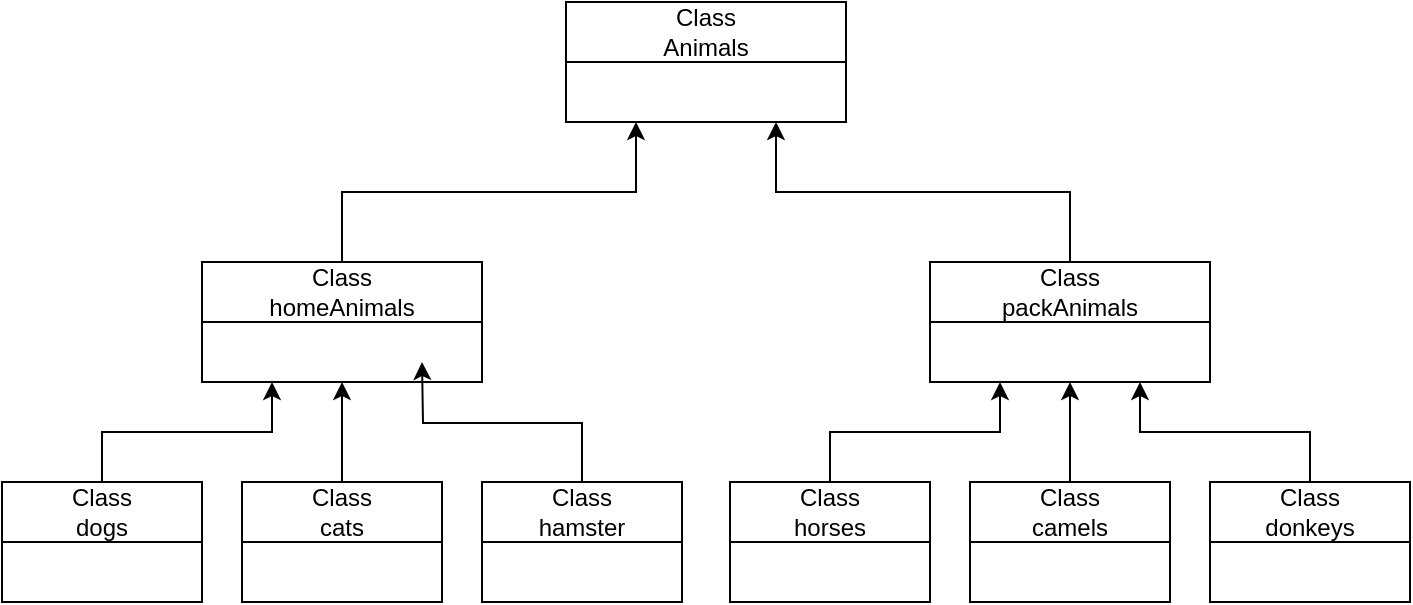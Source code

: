 <mxfile version="22.1.11" type="device">
  <diagram name="Страница — 1" id="vlCkhn9qDWgcaH14bxpS">
    <mxGraphModel dx="1434" dy="780" grid="1" gridSize="10" guides="1" tooltips="1" connect="1" arrows="1" fold="1" page="1" pageScale="1" pageWidth="827" pageHeight="1169" math="0" shadow="0">
      <root>
        <mxCell id="0" />
        <mxCell id="1" parent="0" />
        <mxCell id="5QJh2rL0dErnxahmYljS-1" value="Class&lt;br&gt;Animals" style="swimlane;fontStyle=0;childLayout=stackLayout;horizontal=1;startSize=30;horizontalStack=0;resizeParent=1;resizeParentMax=0;resizeLast=0;collapsible=1;marginBottom=0;whiteSpace=wrap;html=1;" vertex="1" parent="1">
          <mxGeometry x="344" y="90" width="140" height="60" as="geometry" />
        </mxCell>
        <mxCell id="5QJh2rL0dErnxahmYljS-20" style="edgeStyle=orthogonalEdgeStyle;rounded=0;orthogonalLoop=1;jettySize=auto;html=1;exitX=0.5;exitY=0;exitDx=0;exitDy=0;entryX=0.25;entryY=1;entryDx=0;entryDy=0;" edge="1" parent="1" source="5QJh2rL0dErnxahmYljS-5" target="5QJh2rL0dErnxahmYljS-1">
          <mxGeometry relative="1" as="geometry" />
        </mxCell>
        <mxCell id="5QJh2rL0dErnxahmYljS-5" value="Class&lt;br&gt;homeAnimals" style="swimlane;fontStyle=0;childLayout=stackLayout;horizontal=1;startSize=30;horizontalStack=0;resizeParent=1;resizeParentMax=0;resizeLast=0;collapsible=1;marginBottom=0;whiteSpace=wrap;html=1;" vertex="1" parent="1">
          <mxGeometry x="162" y="220" width="140" height="60" as="geometry" />
        </mxCell>
        <mxCell id="5QJh2rL0dErnxahmYljS-21" style="edgeStyle=orthogonalEdgeStyle;rounded=0;orthogonalLoop=1;jettySize=auto;html=1;exitX=0.5;exitY=0;exitDx=0;exitDy=0;entryX=0.75;entryY=1;entryDx=0;entryDy=0;" edge="1" parent="1" source="5QJh2rL0dErnxahmYljS-6" target="5QJh2rL0dErnxahmYljS-1">
          <mxGeometry relative="1" as="geometry" />
        </mxCell>
        <mxCell id="5QJh2rL0dErnxahmYljS-6" value="Class&lt;br&gt;packAnimals" style="swimlane;fontStyle=0;childLayout=stackLayout;horizontal=1;startSize=30;horizontalStack=0;resizeParent=1;resizeParentMax=0;resizeLast=0;collapsible=1;marginBottom=0;whiteSpace=wrap;html=1;" vertex="1" parent="1">
          <mxGeometry x="526" y="220" width="140" height="60" as="geometry" />
        </mxCell>
        <mxCell id="5QJh2rL0dErnxahmYljS-15" style="edgeStyle=orthogonalEdgeStyle;rounded=0;orthogonalLoop=1;jettySize=auto;html=1;exitX=0.5;exitY=0;exitDx=0;exitDy=0;entryX=0.25;entryY=1;entryDx=0;entryDy=0;" edge="1" parent="1" source="5QJh2rL0dErnxahmYljS-7" target="5QJh2rL0dErnxahmYljS-5">
          <mxGeometry relative="1" as="geometry" />
        </mxCell>
        <mxCell id="5QJh2rL0dErnxahmYljS-7" value="Class&lt;br&gt;dogs" style="swimlane;fontStyle=0;childLayout=stackLayout;horizontal=1;startSize=30;horizontalStack=0;resizeParent=1;resizeParentMax=0;resizeLast=0;collapsible=1;marginBottom=0;whiteSpace=wrap;html=1;" vertex="1" parent="1">
          <mxGeometry x="62" y="330" width="100" height="60" as="geometry" />
        </mxCell>
        <mxCell id="5QJh2rL0dErnxahmYljS-14" style="edgeStyle=orthogonalEdgeStyle;rounded=0;orthogonalLoop=1;jettySize=auto;html=1;exitX=0.5;exitY=0;exitDx=0;exitDy=0;entryX=0.5;entryY=1;entryDx=0;entryDy=0;" edge="1" parent="1" source="5QJh2rL0dErnxahmYljS-8" target="5QJh2rL0dErnxahmYljS-5">
          <mxGeometry relative="1" as="geometry" />
        </mxCell>
        <mxCell id="5QJh2rL0dErnxahmYljS-8" value="Class&lt;br&gt;cats" style="swimlane;fontStyle=0;childLayout=stackLayout;horizontal=1;startSize=30;horizontalStack=0;resizeParent=1;resizeParentMax=0;resizeLast=0;collapsible=1;marginBottom=0;whiteSpace=wrap;html=1;" vertex="1" parent="1">
          <mxGeometry x="182" y="330" width="100" height="60" as="geometry" />
        </mxCell>
        <mxCell id="5QJh2rL0dErnxahmYljS-16" style="edgeStyle=orthogonalEdgeStyle;rounded=0;orthogonalLoop=1;jettySize=auto;html=1;exitX=0.5;exitY=0;exitDx=0;exitDy=0;" edge="1" parent="1" source="5QJh2rL0dErnxahmYljS-9">
          <mxGeometry relative="1" as="geometry">
            <mxPoint x="272" y="270" as="targetPoint" />
          </mxGeometry>
        </mxCell>
        <mxCell id="5QJh2rL0dErnxahmYljS-9" value="Class&lt;br&gt;hamster" style="swimlane;fontStyle=0;childLayout=stackLayout;horizontal=1;startSize=30;horizontalStack=0;resizeParent=1;resizeParentMax=0;resizeLast=0;collapsible=1;marginBottom=0;whiteSpace=wrap;html=1;" vertex="1" parent="1">
          <mxGeometry x="302" y="330" width="100" height="60" as="geometry" />
        </mxCell>
        <mxCell id="5QJh2rL0dErnxahmYljS-17" style="edgeStyle=orthogonalEdgeStyle;rounded=0;orthogonalLoop=1;jettySize=auto;html=1;entryX=0.25;entryY=1;entryDx=0;entryDy=0;" edge="1" parent="1" source="5QJh2rL0dErnxahmYljS-10" target="5QJh2rL0dErnxahmYljS-6">
          <mxGeometry relative="1" as="geometry" />
        </mxCell>
        <mxCell id="5QJh2rL0dErnxahmYljS-10" value="Class&lt;br&gt;horses" style="swimlane;fontStyle=0;childLayout=stackLayout;horizontal=1;startSize=30;horizontalStack=0;resizeParent=1;resizeParentMax=0;resizeLast=0;collapsible=1;marginBottom=0;whiteSpace=wrap;html=1;" vertex="1" parent="1">
          <mxGeometry x="426" y="330" width="100" height="60" as="geometry" />
        </mxCell>
        <mxCell id="5QJh2rL0dErnxahmYljS-19" style="edgeStyle=orthogonalEdgeStyle;rounded=0;orthogonalLoop=1;jettySize=auto;html=1;exitX=0.5;exitY=0;exitDx=0;exitDy=0;entryX=0.5;entryY=1;entryDx=0;entryDy=0;" edge="1" parent="1" source="5QJh2rL0dErnxahmYljS-11" target="5QJh2rL0dErnxahmYljS-6">
          <mxGeometry relative="1" as="geometry" />
        </mxCell>
        <mxCell id="5QJh2rL0dErnxahmYljS-11" value="Class&lt;br&gt;camels" style="swimlane;fontStyle=0;childLayout=stackLayout;horizontal=1;startSize=30;horizontalStack=0;resizeParent=1;resizeParentMax=0;resizeLast=0;collapsible=1;marginBottom=0;whiteSpace=wrap;html=1;" vertex="1" parent="1">
          <mxGeometry x="546" y="330" width="100" height="60" as="geometry" />
        </mxCell>
        <mxCell id="5QJh2rL0dErnxahmYljS-18" style="edgeStyle=orthogonalEdgeStyle;rounded=0;orthogonalLoop=1;jettySize=auto;html=1;entryX=0.75;entryY=1;entryDx=0;entryDy=0;" edge="1" parent="1" source="5QJh2rL0dErnxahmYljS-12" target="5QJh2rL0dErnxahmYljS-6">
          <mxGeometry relative="1" as="geometry" />
        </mxCell>
        <mxCell id="5QJh2rL0dErnxahmYljS-12" value="Class&lt;br&gt;donkeys" style="swimlane;fontStyle=0;childLayout=stackLayout;horizontal=1;startSize=30;horizontalStack=0;resizeParent=1;resizeParentMax=0;resizeLast=0;collapsible=1;marginBottom=0;whiteSpace=wrap;html=1;" vertex="1" parent="1">
          <mxGeometry x="666" y="330" width="100" height="60" as="geometry" />
        </mxCell>
      </root>
    </mxGraphModel>
  </diagram>
</mxfile>
